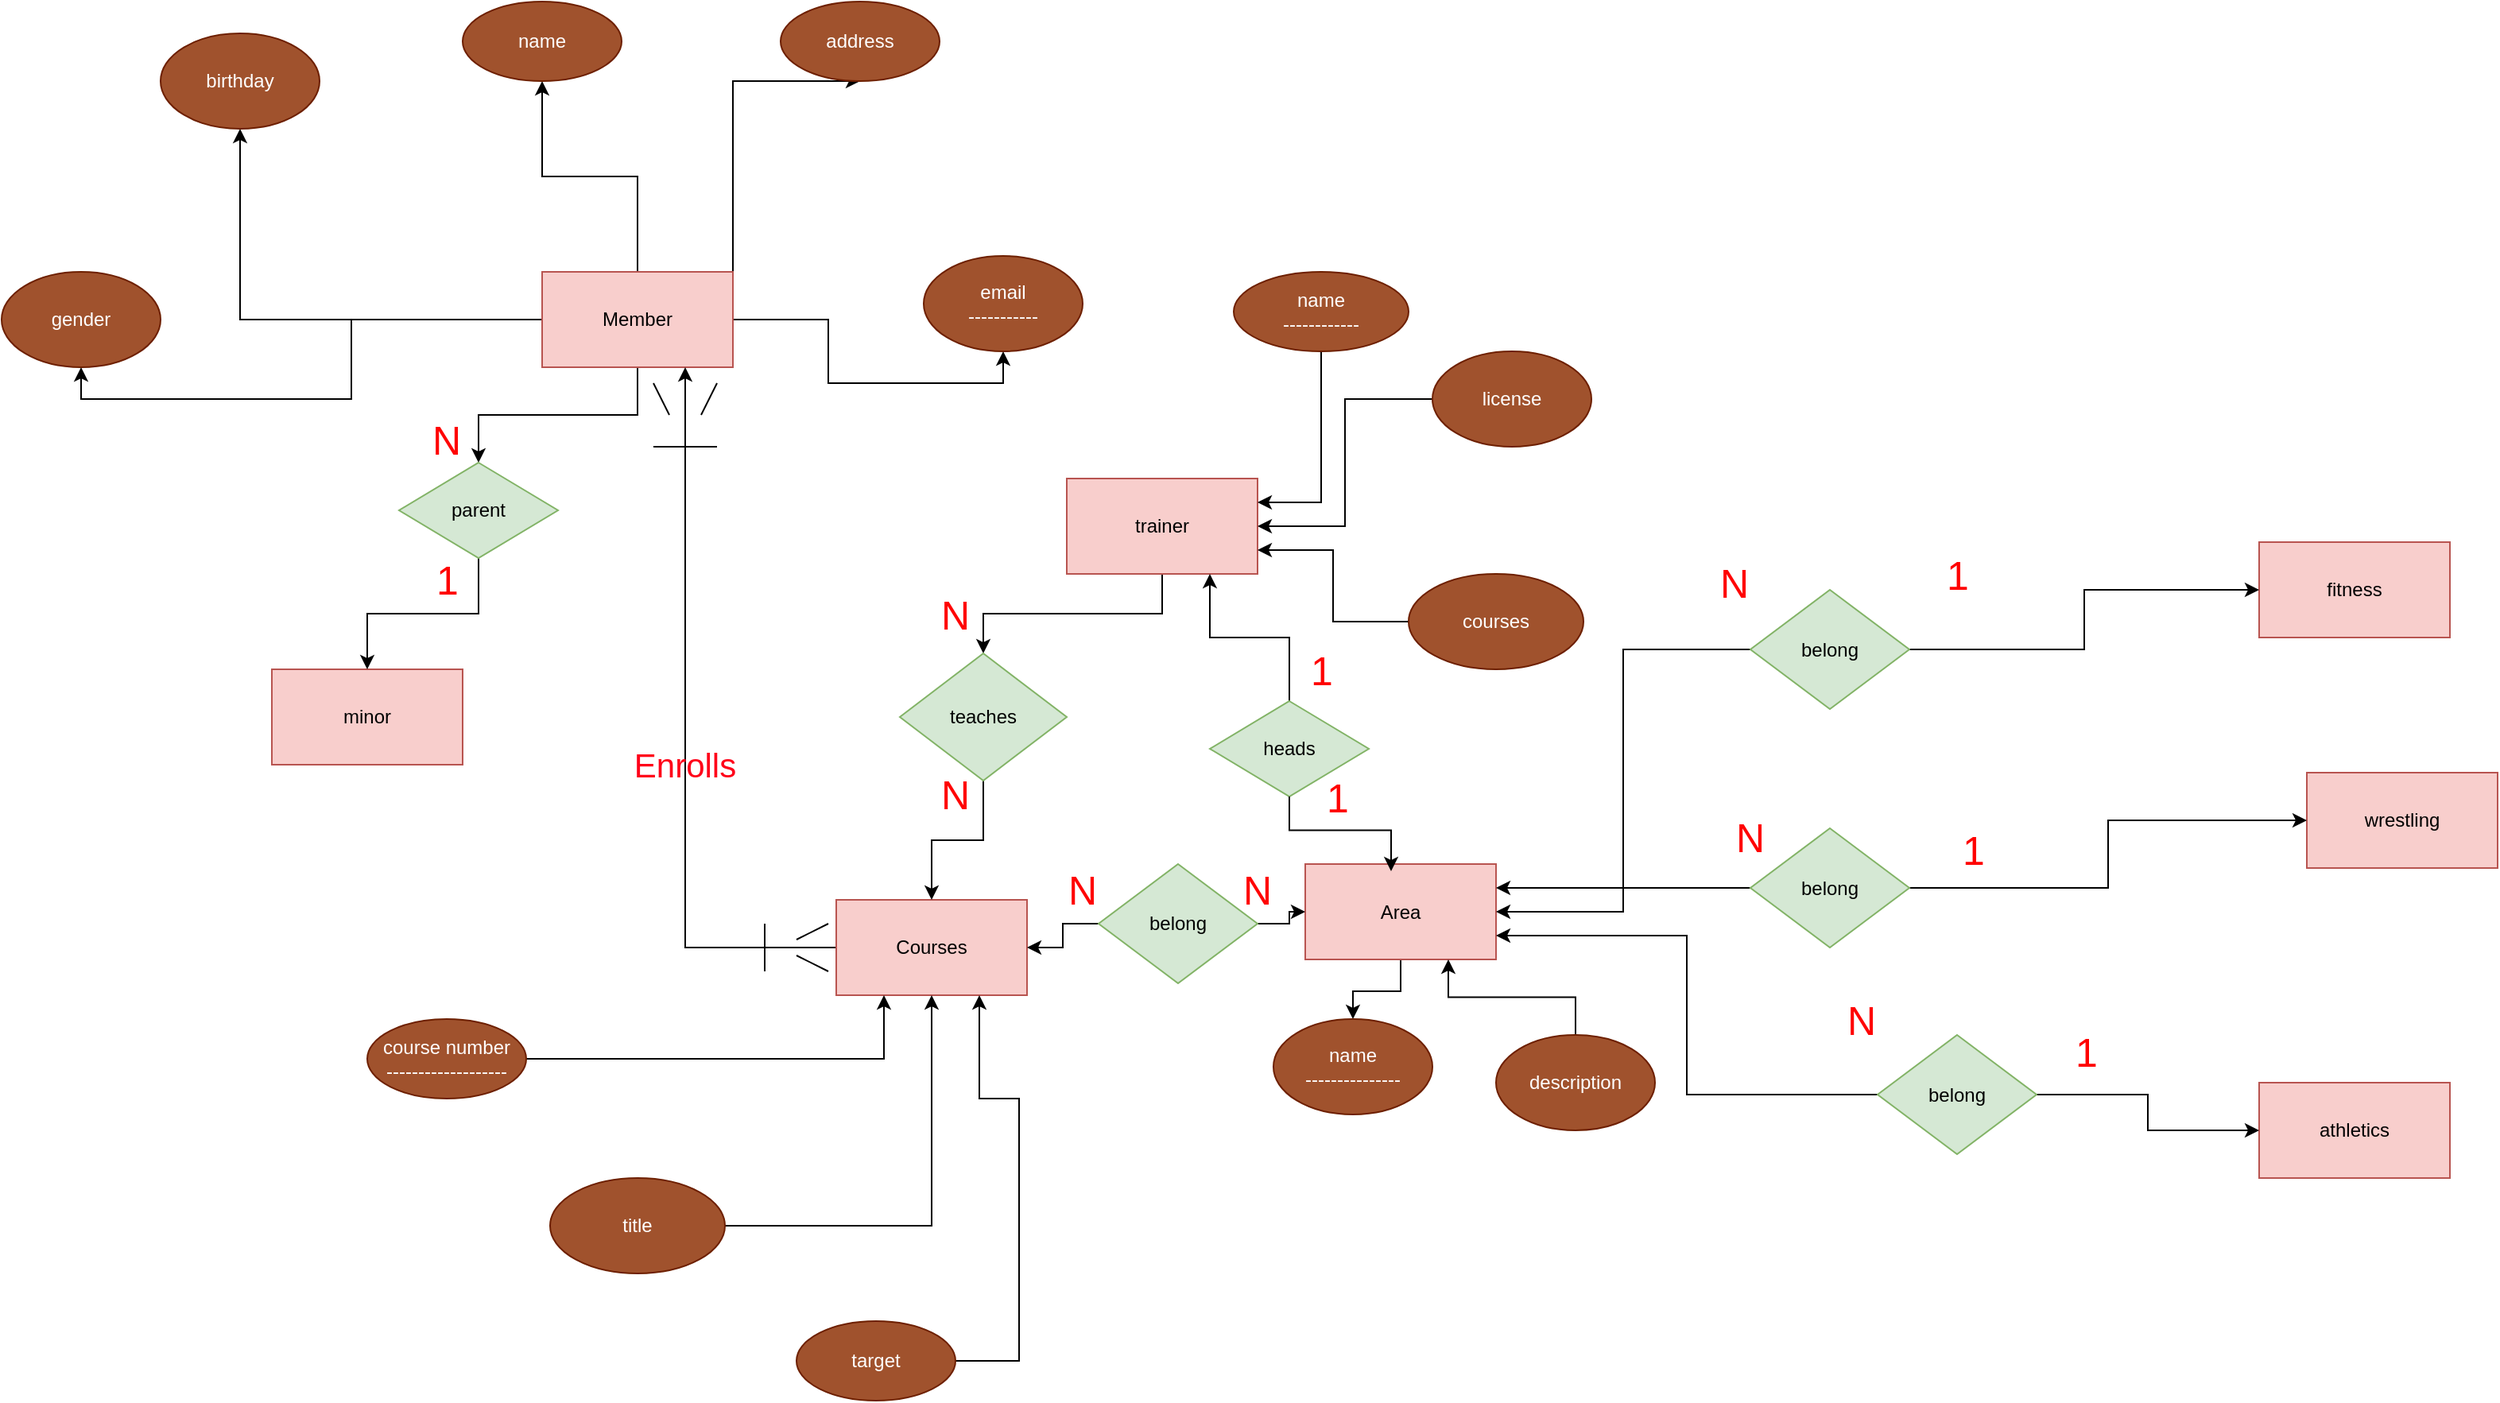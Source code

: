 <mxfile version="24.7.16">
  <diagram id="C5RBs43oDa-KdzZeNtuy" name="Page-1">
    <mxGraphModel dx="1877" dy="558" grid="1" gridSize="10" guides="1" tooltips="1" connect="1" arrows="1" fold="1" page="1" pageScale="1" pageWidth="827" pageHeight="1169" math="0" shadow="0">
      <root>
        <mxCell id="WIyWlLk6GJQsqaUBKTNV-0" />
        <mxCell id="WIyWlLk6GJQsqaUBKTNV-1" parent="WIyWlLk6GJQsqaUBKTNV-0" />
        <mxCell id="mrrCmg68fBbSFs27myiZ-0" style="edgeStyle=orthogonalEdgeStyle;rounded=0;orthogonalLoop=1;jettySize=auto;html=1;entryX=0.5;entryY=1;entryDx=0;entryDy=0;" edge="1" parent="WIyWlLk6GJQsqaUBKTNV-1" source="mrrCmg68fBbSFs27myiZ-6" target="mrrCmg68fBbSFs27myiZ-10">
          <mxGeometry relative="1" as="geometry" />
        </mxCell>
        <mxCell id="mrrCmg68fBbSFs27myiZ-1" style="edgeStyle=orthogonalEdgeStyle;rounded=0;orthogonalLoop=1;jettySize=auto;html=1;" edge="1" parent="WIyWlLk6GJQsqaUBKTNV-1" source="mrrCmg68fBbSFs27myiZ-6" target="mrrCmg68fBbSFs27myiZ-11">
          <mxGeometry relative="1" as="geometry" />
        </mxCell>
        <mxCell id="mrrCmg68fBbSFs27myiZ-2" style="edgeStyle=orthogonalEdgeStyle;rounded=0;orthogonalLoop=1;jettySize=auto;html=1;" edge="1" parent="WIyWlLk6GJQsqaUBKTNV-1" source="mrrCmg68fBbSFs27myiZ-6" target="mrrCmg68fBbSFs27myiZ-7">
          <mxGeometry relative="1" as="geometry" />
        </mxCell>
        <mxCell id="mrrCmg68fBbSFs27myiZ-3" style="edgeStyle=orthogonalEdgeStyle;rounded=0;orthogonalLoop=1;jettySize=auto;html=1;entryX=0.5;entryY=1;entryDx=0;entryDy=0;" edge="1" parent="WIyWlLk6GJQsqaUBKTNV-1" source="mrrCmg68fBbSFs27myiZ-6" target="mrrCmg68fBbSFs27myiZ-8">
          <mxGeometry relative="1" as="geometry">
            <Array as="points">
              <mxPoint x="370" y="70" />
            </Array>
          </mxGeometry>
        </mxCell>
        <mxCell id="mrrCmg68fBbSFs27myiZ-4" style="edgeStyle=orthogonalEdgeStyle;rounded=0;orthogonalLoop=1;jettySize=auto;html=1;entryX=0.5;entryY=1;entryDx=0;entryDy=0;" edge="1" parent="WIyWlLk6GJQsqaUBKTNV-1" source="mrrCmg68fBbSFs27myiZ-6" target="mrrCmg68fBbSFs27myiZ-9">
          <mxGeometry relative="1" as="geometry" />
        </mxCell>
        <mxCell id="mrrCmg68fBbSFs27myiZ-5" style="edgeStyle=orthogonalEdgeStyle;rounded=0;orthogonalLoop=1;jettySize=auto;html=1;entryX=0.5;entryY=0;entryDx=0;entryDy=0;" edge="1" parent="WIyWlLk6GJQsqaUBKTNV-1" source="mrrCmg68fBbSFs27myiZ-6" target="mrrCmg68fBbSFs27myiZ-14">
          <mxGeometry relative="1" as="geometry" />
        </mxCell>
        <mxCell id="mrrCmg68fBbSFs27myiZ-6" value="Member" style="rounded=0;whiteSpace=wrap;html=1;fillColor=#f8cecc;strokeColor=#b85450;" vertex="1" parent="WIyWlLk6GJQsqaUBKTNV-1">
          <mxGeometry x="250" y="190" width="120" height="60" as="geometry" />
        </mxCell>
        <mxCell id="mrrCmg68fBbSFs27myiZ-7" value="name" style="ellipse;whiteSpace=wrap;html=1;fillColor=#a0522d;fontColor=#ffffff;strokeColor=#6D1F00;" vertex="1" parent="WIyWlLk6GJQsqaUBKTNV-1">
          <mxGeometry x="200" y="20" width="100" height="50" as="geometry" />
        </mxCell>
        <mxCell id="mrrCmg68fBbSFs27myiZ-8" value="address" style="ellipse;whiteSpace=wrap;html=1;fillColor=#a0522d;fontColor=#ffffff;strokeColor=#6D1F00;" vertex="1" parent="WIyWlLk6GJQsqaUBKTNV-1">
          <mxGeometry x="400" y="20" width="100" height="50" as="geometry" />
        </mxCell>
        <mxCell id="mrrCmg68fBbSFs27myiZ-9" value="email&lt;div&gt;-----------&lt;/div&gt;" style="ellipse;whiteSpace=wrap;html=1;fillColor=#a0522d;fontColor=#ffffff;strokeColor=#6D1F00;" vertex="1" parent="WIyWlLk6GJQsqaUBKTNV-1">
          <mxGeometry x="490" y="180" width="100" height="60" as="geometry" />
        </mxCell>
        <mxCell id="mrrCmg68fBbSFs27myiZ-10" value="gender" style="ellipse;whiteSpace=wrap;html=1;fillColor=#a0522d;fontColor=#ffffff;strokeColor=#6D1F00;" vertex="1" parent="WIyWlLk6GJQsqaUBKTNV-1">
          <mxGeometry x="-90" y="190" width="100" height="60" as="geometry" />
        </mxCell>
        <mxCell id="mrrCmg68fBbSFs27myiZ-11" value="birthday" style="ellipse;whiteSpace=wrap;html=1;fillColor=#a0522d;fontColor=#ffffff;strokeColor=#6D1F00;" vertex="1" parent="WIyWlLk6GJQsqaUBKTNV-1">
          <mxGeometry x="10" y="40" width="100" height="60" as="geometry" />
        </mxCell>
        <mxCell id="mrrCmg68fBbSFs27myiZ-12" value="minor" style="rounded=0;whiteSpace=wrap;html=1;fillColor=#f8cecc;strokeColor=#b85450;" vertex="1" parent="WIyWlLk6GJQsqaUBKTNV-1">
          <mxGeometry x="80" y="440" width="120" height="60" as="geometry" />
        </mxCell>
        <mxCell id="mrrCmg68fBbSFs27myiZ-13" style="edgeStyle=orthogonalEdgeStyle;rounded=0;orthogonalLoop=1;jettySize=auto;html=1;entryX=0.5;entryY=0;entryDx=0;entryDy=0;" edge="1" parent="WIyWlLk6GJQsqaUBKTNV-1" source="mrrCmg68fBbSFs27myiZ-14" target="mrrCmg68fBbSFs27myiZ-12">
          <mxGeometry relative="1" as="geometry" />
        </mxCell>
        <mxCell id="mrrCmg68fBbSFs27myiZ-14" value="parent" style="rhombus;whiteSpace=wrap;html=1;fillColor=#d5e8d4;strokeColor=#82b366;" vertex="1" parent="WIyWlLk6GJQsqaUBKTNV-1">
          <mxGeometry x="160" y="310" width="100" height="60" as="geometry" />
        </mxCell>
        <mxCell id="mrrCmg68fBbSFs27myiZ-15" style="edgeStyle=orthogonalEdgeStyle;rounded=0;orthogonalLoop=1;jettySize=auto;html=1;entryX=0.75;entryY=1;entryDx=0;entryDy=0;" edge="1" parent="WIyWlLk6GJQsqaUBKTNV-1" source="mrrCmg68fBbSFs27myiZ-16" target="mrrCmg68fBbSFs27myiZ-6">
          <mxGeometry relative="1" as="geometry" />
        </mxCell>
        <mxCell id="mrrCmg68fBbSFs27myiZ-16" value="Courses" style="rounded=0;whiteSpace=wrap;html=1;fillColor=#f8cecc;strokeColor=#b85450;" vertex="1" parent="WIyWlLk6GJQsqaUBKTNV-1">
          <mxGeometry x="435" y="585" width="120" height="60" as="geometry" />
        </mxCell>
        <mxCell id="mrrCmg68fBbSFs27myiZ-17" style="edgeStyle=orthogonalEdgeStyle;rounded=0;orthogonalLoop=1;jettySize=auto;html=1;entryX=0.25;entryY=1;entryDx=0;entryDy=0;" edge="1" parent="WIyWlLk6GJQsqaUBKTNV-1" source="mrrCmg68fBbSFs27myiZ-18" target="mrrCmg68fBbSFs27myiZ-16">
          <mxGeometry relative="1" as="geometry" />
        </mxCell>
        <mxCell id="mrrCmg68fBbSFs27myiZ-18" value="course number&lt;div&gt;-------------------&lt;/div&gt;" style="ellipse;whiteSpace=wrap;html=1;fillColor=#a0522d;fontColor=#ffffff;strokeColor=#6D1F00;" vertex="1" parent="WIyWlLk6GJQsqaUBKTNV-1">
          <mxGeometry x="140" y="660" width="100" height="50" as="geometry" />
        </mxCell>
        <mxCell id="mrrCmg68fBbSFs27myiZ-19" style="edgeStyle=orthogonalEdgeStyle;rounded=0;orthogonalLoop=1;jettySize=auto;html=1;" edge="1" parent="WIyWlLk6GJQsqaUBKTNV-1" source="mrrCmg68fBbSFs27myiZ-20" target="mrrCmg68fBbSFs27myiZ-16">
          <mxGeometry relative="1" as="geometry" />
        </mxCell>
        <mxCell id="mrrCmg68fBbSFs27myiZ-20" value="title" style="ellipse;whiteSpace=wrap;html=1;fillColor=#a0522d;fontColor=#ffffff;strokeColor=#6D1F00;" vertex="1" parent="WIyWlLk6GJQsqaUBKTNV-1">
          <mxGeometry x="255" y="760" width="110" height="60" as="geometry" />
        </mxCell>
        <mxCell id="mrrCmg68fBbSFs27myiZ-21" style="edgeStyle=orthogonalEdgeStyle;rounded=0;orthogonalLoop=1;jettySize=auto;html=1;entryX=0.75;entryY=1;entryDx=0;entryDy=0;" edge="1" parent="WIyWlLk6GJQsqaUBKTNV-1" source="mrrCmg68fBbSFs27myiZ-22" target="mrrCmg68fBbSFs27myiZ-16">
          <mxGeometry relative="1" as="geometry">
            <Array as="points">
              <mxPoint x="550" y="875" />
              <mxPoint x="550" y="710" />
              <mxPoint x="525" y="710" />
            </Array>
          </mxGeometry>
        </mxCell>
        <mxCell id="mrrCmg68fBbSFs27myiZ-22" value="target" style="ellipse;whiteSpace=wrap;html=1;fillColor=#a0522d;fontColor=#ffffff;strokeColor=#6D1F00;" vertex="1" parent="WIyWlLk6GJQsqaUBKTNV-1">
          <mxGeometry x="410" y="850" width="100" height="50" as="geometry" />
        </mxCell>
        <mxCell id="mrrCmg68fBbSFs27myiZ-23" style="edgeStyle=orthogonalEdgeStyle;rounded=0;orthogonalLoop=1;jettySize=auto;html=1;entryX=0.5;entryY=0;entryDx=0;entryDy=0;" edge="1" parent="WIyWlLk6GJQsqaUBKTNV-1" source="mrrCmg68fBbSFs27myiZ-24" target="mrrCmg68fBbSFs27myiZ-32">
          <mxGeometry relative="1" as="geometry" />
        </mxCell>
        <mxCell id="mrrCmg68fBbSFs27myiZ-24" value="trainer" style="rounded=0;whiteSpace=wrap;html=1;fillColor=#f8cecc;strokeColor=#b85450;" vertex="1" parent="WIyWlLk6GJQsqaUBKTNV-1">
          <mxGeometry x="580" y="320" width="120" height="60" as="geometry" />
        </mxCell>
        <mxCell id="mrrCmg68fBbSFs27myiZ-25" style="edgeStyle=orthogonalEdgeStyle;rounded=0;orthogonalLoop=1;jettySize=auto;html=1;entryX=1;entryY=0.25;entryDx=0;entryDy=0;" edge="1" parent="WIyWlLk6GJQsqaUBKTNV-1" source="mrrCmg68fBbSFs27myiZ-26" target="mrrCmg68fBbSFs27myiZ-24">
          <mxGeometry relative="1" as="geometry" />
        </mxCell>
        <mxCell id="mrrCmg68fBbSFs27myiZ-26" value="name&lt;div&gt;------------&lt;/div&gt;" style="ellipse;whiteSpace=wrap;html=1;fillColor=#a0522d;fontColor=#ffffff;strokeColor=#6D1F00;" vertex="1" parent="WIyWlLk6GJQsqaUBKTNV-1">
          <mxGeometry x="685" y="190" width="110" height="50" as="geometry" />
        </mxCell>
        <mxCell id="mrrCmg68fBbSFs27myiZ-27" style="edgeStyle=orthogonalEdgeStyle;rounded=0;orthogonalLoop=1;jettySize=auto;html=1;entryX=1;entryY=0.5;entryDx=0;entryDy=0;" edge="1" parent="WIyWlLk6GJQsqaUBKTNV-1" source="mrrCmg68fBbSFs27myiZ-28" target="mrrCmg68fBbSFs27myiZ-24">
          <mxGeometry relative="1" as="geometry" />
        </mxCell>
        <mxCell id="mrrCmg68fBbSFs27myiZ-28" value="license" style="ellipse;whiteSpace=wrap;html=1;fillColor=#a0522d;fontColor=#ffffff;strokeColor=#6D1F00;" vertex="1" parent="WIyWlLk6GJQsqaUBKTNV-1">
          <mxGeometry x="810" y="240" width="100" height="60" as="geometry" />
        </mxCell>
        <mxCell id="mrrCmg68fBbSFs27myiZ-29" style="edgeStyle=orthogonalEdgeStyle;rounded=0;orthogonalLoop=1;jettySize=auto;html=1;entryX=1;entryY=0.75;entryDx=0;entryDy=0;" edge="1" parent="WIyWlLk6GJQsqaUBKTNV-1" source="mrrCmg68fBbSFs27myiZ-30" target="mrrCmg68fBbSFs27myiZ-24">
          <mxGeometry relative="1" as="geometry" />
        </mxCell>
        <mxCell id="mrrCmg68fBbSFs27myiZ-30" value="courses" style="ellipse;whiteSpace=wrap;html=1;fillColor=#a0522d;fontColor=#ffffff;strokeColor=#6D1F00;" vertex="1" parent="WIyWlLk6GJQsqaUBKTNV-1">
          <mxGeometry x="795" y="380" width="110" height="60" as="geometry" />
        </mxCell>
        <mxCell id="mrrCmg68fBbSFs27myiZ-31" style="edgeStyle=orthogonalEdgeStyle;rounded=0;orthogonalLoop=1;jettySize=auto;html=1;entryX=0.5;entryY=0;entryDx=0;entryDy=0;" edge="1" parent="WIyWlLk6GJQsqaUBKTNV-1" source="mrrCmg68fBbSFs27myiZ-32" target="mrrCmg68fBbSFs27myiZ-16">
          <mxGeometry relative="1" as="geometry" />
        </mxCell>
        <mxCell id="mrrCmg68fBbSFs27myiZ-32" value="teaches" style="rhombus;whiteSpace=wrap;html=1;fillColor=#d5e8d4;strokeColor=#82b366;" vertex="1" parent="WIyWlLk6GJQsqaUBKTNV-1">
          <mxGeometry x="475" y="430" width="105" height="80" as="geometry" />
        </mxCell>
        <mxCell id="mrrCmg68fBbSFs27myiZ-33" style="edgeStyle=orthogonalEdgeStyle;rounded=0;orthogonalLoop=1;jettySize=auto;html=1;entryX=0.5;entryY=0;entryDx=0;entryDy=0;" edge="1" parent="WIyWlLk6GJQsqaUBKTNV-1" source="mrrCmg68fBbSFs27myiZ-34" target="mrrCmg68fBbSFs27myiZ-50">
          <mxGeometry relative="1" as="geometry" />
        </mxCell>
        <mxCell id="mrrCmg68fBbSFs27myiZ-34" value="Area" style="rounded=0;whiteSpace=wrap;html=1;fillColor=#f8cecc;strokeColor=#b85450;" vertex="1" parent="WIyWlLk6GJQsqaUBKTNV-1">
          <mxGeometry x="730" y="562.5" width="120" height="60" as="geometry" />
        </mxCell>
        <mxCell id="mrrCmg68fBbSFs27myiZ-35" value="fitness" style="rounded=0;whiteSpace=wrap;html=1;fillColor=#f8cecc;strokeColor=#b85450;" vertex="1" parent="WIyWlLk6GJQsqaUBKTNV-1">
          <mxGeometry x="1330" y="360" width="120" height="60" as="geometry" />
        </mxCell>
        <mxCell id="mrrCmg68fBbSFs27myiZ-36" value="wrestling" style="rounded=0;whiteSpace=wrap;html=1;fillColor=#f8cecc;strokeColor=#b85450;" vertex="1" parent="WIyWlLk6GJQsqaUBKTNV-1">
          <mxGeometry x="1360" y="505" width="120" height="60" as="geometry" />
        </mxCell>
        <mxCell id="mrrCmg68fBbSFs27myiZ-37" value="athletics" style="rounded=0;whiteSpace=wrap;html=1;fillColor=#f8cecc;strokeColor=#b85450;" vertex="1" parent="WIyWlLk6GJQsqaUBKTNV-1">
          <mxGeometry x="1330" y="700" width="120" height="60" as="geometry" />
        </mxCell>
        <mxCell id="mrrCmg68fBbSFs27myiZ-38" style="edgeStyle=orthogonalEdgeStyle;rounded=0;orthogonalLoop=1;jettySize=auto;html=1;" edge="1" parent="WIyWlLk6GJQsqaUBKTNV-1" source="mrrCmg68fBbSFs27myiZ-40" target="mrrCmg68fBbSFs27myiZ-35">
          <mxGeometry relative="1" as="geometry" />
        </mxCell>
        <mxCell id="mrrCmg68fBbSFs27myiZ-39" style="edgeStyle=orthogonalEdgeStyle;rounded=0;orthogonalLoop=1;jettySize=auto;html=1;entryX=1;entryY=0.25;entryDx=0;entryDy=0;" edge="1" parent="WIyWlLk6GJQsqaUBKTNV-1" source="mrrCmg68fBbSFs27myiZ-40" target="mrrCmg68fBbSFs27myiZ-34">
          <mxGeometry relative="1" as="geometry" />
        </mxCell>
        <mxCell id="mrrCmg68fBbSFs27myiZ-40" value="belong" style="rhombus;whiteSpace=wrap;html=1;fillColor=#d5e8d4;strokeColor=#82b366;" vertex="1" parent="WIyWlLk6GJQsqaUBKTNV-1">
          <mxGeometry x="1010" y="390" width="100" height="75" as="geometry" />
        </mxCell>
        <mxCell id="mrrCmg68fBbSFs27myiZ-41" style="edgeStyle=orthogonalEdgeStyle;rounded=0;orthogonalLoop=1;jettySize=auto;html=1;entryX=0;entryY=0.5;entryDx=0;entryDy=0;" edge="1" parent="WIyWlLk6GJQsqaUBKTNV-1" source="mrrCmg68fBbSFs27myiZ-43" target="mrrCmg68fBbSFs27myiZ-36">
          <mxGeometry relative="1" as="geometry" />
        </mxCell>
        <mxCell id="mrrCmg68fBbSFs27myiZ-42" style="edgeStyle=orthogonalEdgeStyle;rounded=0;orthogonalLoop=1;jettySize=auto;html=1;entryX=1;entryY=0.5;entryDx=0;entryDy=0;" edge="1" parent="WIyWlLk6GJQsqaUBKTNV-1" source="mrrCmg68fBbSFs27myiZ-43" target="mrrCmg68fBbSFs27myiZ-34">
          <mxGeometry relative="1" as="geometry" />
        </mxCell>
        <mxCell id="mrrCmg68fBbSFs27myiZ-43" value="belong" style="rhombus;whiteSpace=wrap;html=1;fillColor=#d5e8d4;strokeColor=#82b366;" vertex="1" parent="WIyWlLk6GJQsqaUBKTNV-1">
          <mxGeometry x="1010" y="540" width="100" height="75" as="geometry" />
        </mxCell>
        <mxCell id="mrrCmg68fBbSFs27myiZ-44" style="edgeStyle=orthogonalEdgeStyle;rounded=0;orthogonalLoop=1;jettySize=auto;html=1;" edge="1" parent="WIyWlLk6GJQsqaUBKTNV-1" source="mrrCmg68fBbSFs27myiZ-46" target="mrrCmg68fBbSFs27myiZ-37">
          <mxGeometry relative="1" as="geometry" />
        </mxCell>
        <mxCell id="mrrCmg68fBbSFs27myiZ-45" style="edgeStyle=orthogonalEdgeStyle;rounded=0;orthogonalLoop=1;jettySize=auto;html=1;entryX=1;entryY=0.75;entryDx=0;entryDy=0;" edge="1" parent="WIyWlLk6GJQsqaUBKTNV-1" source="mrrCmg68fBbSFs27myiZ-46" target="mrrCmg68fBbSFs27myiZ-34">
          <mxGeometry relative="1" as="geometry" />
        </mxCell>
        <mxCell id="mrrCmg68fBbSFs27myiZ-46" value="belong" style="rhombus;whiteSpace=wrap;html=1;fillColor=#d5e8d4;strokeColor=#82b366;" vertex="1" parent="WIyWlLk6GJQsqaUBKTNV-1">
          <mxGeometry x="1090" y="670" width="100" height="75" as="geometry" />
        </mxCell>
        <mxCell id="mrrCmg68fBbSFs27myiZ-47" style="edgeStyle=orthogonalEdgeStyle;rounded=0;orthogonalLoop=1;jettySize=auto;html=1;" edge="1" parent="WIyWlLk6GJQsqaUBKTNV-1" source="mrrCmg68fBbSFs27myiZ-49" target="mrrCmg68fBbSFs27myiZ-34">
          <mxGeometry relative="1" as="geometry" />
        </mxCell>
        <mxCell id="mrrCmg68fBbSFs27myiZ-48" style="edgeStyle=orthogonalEdgeStyle;rounded=0;orthogonalLoop=1;jettySize=auto;html=1;entryX=1;entryY=0.5;entryDx=0;entryDy=0;" edge="1" parent="WIyWlLk6GJQsqaUBKTNV-1" source="mrrCmg68fBbSFs27myiZ-49" target="mrrCmg68fBbSFs27myiZ-16">
          <mxGeometry relative="1" as="geometry" />
        </mxCell>
        <mxCell id="mrrCmg68fBbSFs27myiZ-49" value="belong" style="rhombus;whiteSpace=wrap;html=1;fillColor=#d5e8d4;strokeColor=#82b366;" vertex="1" parent="WIyWlLk6GJQsqaUBKTNV-1">
          <mxGeometry x="600" y="562.5" width="100" height="75" as="geometry" />
        </mxCell>
        <mxCell id="mrrCmg68fBbSFs27myiZ-50" value="name&lt;div&gt;---------------&lt;/div&gt;" style="ellipse;whiteSpace=wrap;html=1;fillColor=#a0522d;fontColor=#ffffff;strokeColor=#6D1F00;" vertex="1" parent="WIyWlLk6GJQsqaUBKTNV-1">
          <mxGeometry x="710" y="660" width="100" height="60" as="geometry" />
        </mxCell>
        <mxCell id="mrrCmg68fBbSFs27myiZ-51" style="edgeStyle=orthogonalEdgeStyle;rounded=0;orthogonalLoop=1;jettySize=auto;html=1;entryX=0.75;entryY=1;entryDx=0;entryDy=0;" edge="1" parent="WIyWlLk6GJQsqaUBKTNV-1" source="mrrCmg68fBbSFs27myiZ-52" target="mrrCmg68fBbSFs27myiZ-34">
          <mxGeometry relative="1" as="geometry" />
        </mxCell>
        <mxCell id="mrrCmg68fBbSFs27myiZ-52" value="description" style="ellipse;whiteSpace=wrap;html=1;fillColor=#a0522d;fontColor=#ffffff;strokeColor=#6D1F00;" vertex="1" parent="WIyWlLk6GJQsqaUBKTNV-1">
          <mxGeometry x="850" y="670" width="100" height="60" as="geometry" />
        </mxCell>
        <mxCell id="mrrCmg68fBbSFs27myiZ-53" style="edgeStyle=orthogonalEdgeStyle;rounded=0;orthogonalLoop=1;jettySize=auto;html=1;entryX=0.75;entryY=1;entryDx=0;entryDy=0;" edge="1" parent="WIyWlLk6GJQsqaUBKTNV-1" source="mrrCmg68fBbSFs27myiZ-54" target="mrrCmg68fBbSFs27myiZ-24">
          <mxGeometry relative="1" as="geometry" />
        </mxCell>
        <mxCell id="mrrCmg68fBbSFs27myiZ-54" value="heads" style="rhombus;whiteSpace=wrap;html=1;fillColor=#d5e8d4;strokeColor=#82b366;" vertex="1" parent="WIyWlLk6GJQsqaUBKTNV-1">
          <mxGeometry x="670" y="460" width="100" height="60" as="geometry" />
        </mxCell>
        <mxCell id="mrrCmg68fBbSFs27myiZ-55" style="edgeStyle=orthogonalEdgeStyle;rounded=0;orthogonalLoop=1;jettySize=auto;html=1;entryX=0.45;entryY=0.075;entryDx=0;entryDy=0;entryPerimeter=0;" edge="1" parent="WIyWlLk6GJQsqaUBKTNV-1" source="mrrCmg68fBbSFs27myiZ-54" target="mrrCmg68fBbSFs27myiZ-34">
          <mxGeometry relative="1" as="geometry" />
        </mxCell>
        <mxCell id="mrrCmg68fBbSFs27myiZ-56" value="&lt;font style=&quot;font-size: 25px;&quot;&gt;N&lt;/font&gt;" style="text;html=1;align=center;verticalAlign=middle;whiteSpace=wrap;rounded=0;fontColor=#FF0303;" vertex="1" parent="WIyWlLk6GJQsqaUBKTNV-1">
          <mxGeometry x="160" y="280" width="60" height="30" as="geometry" />
        </mxCell>
        <mxCell id="mrrCmg68fBbSFs27myiZ-57" value="&lt;font color=&quot;#ff0000&quot; style=&quot;font-size: 25px;&quot;&gt;1&lt;/font&gt;" style="text;html=1;align=center;verticalAlign=middle;resizable=0;points=[];autosize=1;strokeColor=none;fillColor=none;" vertex="1" parent="WIyWlLk6GJQsqaUBKTNV-1">
          <mxGeometry x="170" y="363" width="40" height="40" as="geometry" />
        </mxCell>
        <mxCell id="mrrCmg68fBbSFs27myiZ-58" value="&lt;font color=&quot;#ff0000&quot; style=&quot;font-size: 25px;&quot;&gt;1&lt;/font&gt;" style="text;html=1;align=center;verticalAlign=middle;resizable=0;points=[];autosize=1;strokeColor=none;fillColor=none;" vertex="1" parent="WIyWlLk6GJQsqaUBKTNV-1">
          <mxGeometry x="720" y="420" width="40" height="40" as="geometry" />
        </mxCell>
        <mxCell id="mrrCmg68fBbSFs27myiZ-59" value="&lt;font color=&quot;#ff0000&quot; style=&quot;font-size: 25px;&quot;&gt;1&lt;/font&gt;" style="text;html=1;align=center;verticalAlign=middle;resizable=0;points=[];autosize=1;strokeColor=none;fillColor=none;" vertex="1" parent="WIyWlLk6GJQsqaUBKTNV-1">
          <mxGeometry x="730" y="500" width="40" height="40" as="geometry" />
        </mxCell>
        <mxCell id="mrrCmg68fBbSFs27myiZ-60" value="&lt;font style=&quot;font-size: 25px;&quot;&gt;N&lt;/font&gt;" style="text;html=1;align=center;verticalAlign=middle;whiteSpace=wrap;rounded=0;fontColor=#FF0303;" vertex="1" parent="WIyWlLk6GJQsqaUBKTNV-1">
          <mxGeometry x="560" y="562.5" width="60" height="30" as="geometry" />
        </mxCell>
        <mxCell id="mrrCmg68fBbSFs27myiZ-61" value="&lt;font style=&quot;font-size: 25px;&quot;&gt;N&lt;/font&gt;" style="text;html=1;align=center;verticalAlign=middle;whiteSpace=wrap;rounded=0;fontColor=#FF0303;" vertex="1" parent="WIyWlLk6GJQsqaUBKTNV-1">
          <mxGeometry x="670" y="562.5" width="60" height="30" as="geometry" />
        </mxCell>
        <mxCell id="mrrCmg68fBbSFs27myiZ-62" value="&lt;font color=&quot;#ff0000&quot; style=&quot;font-size: 25px;&quot;&gt;1&lt;/font&gt;" style="text;html=1;align=center;verticalAlign=middle;resizable=0;points=[];autosize=1;strokeColor=none;fillColor=none;" vertex="1" parent="WIyWlLk6GJQsqaUBKTNV-1">
          <mxGeometry x="1130" y="532.5" width="40" height="40" as="geometry" />
        </mxCell>
        <mxCell id="mrrCmg68fBbSFs27myiZ-63" value="&lt;font color=&quot;#ff0000&quot; style=&quot;font-size: 25px;&quot;&gt;1&lt;/font&gt;" style="text;html=1;align=center;verticalAlign=middle;resizable=0;points=[];autosize=1;strokeColor=none;fillColor=none;" vertex="1" parent="WIyWlLk6GJQsqaUBKTNV-1">
          <mxGeometry x="1120" y="360" width="40" height="40" as="geometry" />
        </mxCell>
        <mxCell id="mrrCmg68fBbSFs27myiZ-64" value="&lt;font color=&quot;#ff0000&quot; style=&quot;font-size: 25px;&quot;&gt;1&lt;/font&gt;" style="text;html=1;align=center;verticalAlign=middle;resizable=0;points=[];autosize=1;strokeColor=none;fillColor=none;" vertex="1" parent="WIyWlLk6GJQsqaUBKTNV-1">
          <mxGeometry x="1201" y="660" width="40" height="40" as="geometry" />
        </mxCell>
        <mxCell id="mrrCmg68fBbSFs27myiZ-65" value="&lt;font style=&quot;font-size: 25px;&quot;&gt;N&lt;/font&gt;" style="text;html=1;align=center;verticalAlign=middle;whiteSpace=wrap;rounded=0;fontColor=#FF0303;" vertex="1" parent="WIyWlLk6GJQsqaUBKTNV-1">
          <mxGeometry x="970" y="370" width="60" height="30" as="geometry" />
        </mxCell>
        <mxCell id="mrrCmg68fBbSFs27myiZ-66" value="&lt;font style=&quot;font-size: 25px;&quot;&gt;N&lt;/font&gt;" style="text;html=1;align=center;verticalAlign=middle;whiteSpace=wrap;rounded=0;fontColor=#FF0303;" vertex="1" parent="WIyWlLk6GJQsqaUBKTNV-1">
          <mxGeometry x="980" y="530" width="60" height="30" as="geometry" />
        </mxCell>
        <mxCell id="mrrCmg68fBbSFs27myiZ-67" value="&lt;font style=&quot;font-size: 25px;&quot;&gt;N&lt;/font&gt;" style="text;html=1;align=center;verticalAlign=middle;whiteSpace=wrap;rounded=0;fontColor=#FF0303;" vertex="1" parent="WIyWlLk6GJQsqaUBKTNV-1">
          <mxGeometry x="1050" y="645" width="60" height="30" as="geometry" />
        </mxCell>
        <mxCell id="mrrCmg68fBbSFs27myiZ-68" value="&lt;font style=&quot;font-size: 25px;&quot;&gt;N&lt;/font&gt;" style="text;html=1;align=center;verticalAlign=middle;whiteSpace=wrap;rounded=0;fontColor=#FF0303;" vertex="1" parent="WIyWlLk6GJQsqaUBKTNV-1">
          <mxGeometry x="480" y="390" width="60" height="30" as="geometry" />
        </mxCell>
        <mxCell id="mrrCmg68fBbSFs27myiZ-69" value="&lt;font style=&quot;font-size: 25px;&quot;&gt;N&lt;/font&gt;" style="text;html=1;align=center;verticalAlign=middle;whiteSpace=wrap;rounded=0;fontColor=#FF0303;" vertex="1" parent="WIyWlLk6GJQsqaUBKTNV-1">
          <mxGeometry x="480" y="502.5" width="60" height="30" as="geometry" />
        </mxCell>
        <mxCell id="mrrCmg68fBbSFs27myiZ-71" value="" style="endArrow=none;html=1;rounded=0;" edge="1" parent="WIyWlLk6GJQsqaUBKTNV-1">
          <mxGeometry width="50" height="50" relative="1" as="geometry">
            <mxPoint x="410" y="610" as="sourcePoint" />
            <mxPoint x="430" y="600" as="targetPoint" />
          </mxGeometry>
        </mxCell>
        <mxCell id="mrrCmg68fBbSFs27myiZ-72" value="" style="endArrow=none;html=1;rounded=0;" edge="1" parent="WIyWlLk6GJQsqaUBKTNV-1">
          <mxGeometry width="50" height="50" relative="1" as="geometry">
            <mxPoint x="410" y="620" as="sourcePoint" />
            <mxPoint x="430" y="630" as="targetPoint" />
          </mxGeometry>
        </mxCell>
        <mxCell id="mrrCmg68fBbSFs27myiZ-73" value="" style="endArrow=none;html=1;rounded=0;" edge="1" parent="WIyWlLk6GJQsqaUBKTNV-1">
          <mxGeometry width="50" height="50" relative="1" as="geometry">
            <mxPoint x="390" y="630" as="sourcePoint" />
            <mxPoint x="390" y="600" as="targetPoint" />
          </mxGeometry>
        </mxCell>
        <mxCell id="mrrCmg68fBbSFs27myiZ-74" value="" style="endArrow=none;html=1;rounded=0;" edge="1" parent="WIyWlLk6GJQsqaUBKTNV-1">
          <mxGeometry width="50" height="50" relative="1" as="geometry">
            <mxPoint x="330" y="280" as="sourcePoint" />
            <mxPoint x="320" y="260" as="targetPoint" />
          </mxGeometry>
        </mxCell>
        <mxCell id="mrrCmg68fBbSFs27myiZ-75" value="" style="endArrow=none;html=1;rounded=0;" edge="1" parent="WIyWlLk6GJQsqaUBKTNV-1">
          <mxGeometry width="50" height="50" relative="1" as="geometry">
            <mxPoint x="350" y="280" as="sourcePoint" />
            <mxPoint x="360" y="260" as="targetPoint" />
          </mxGeometry>
        </mxCell>
        <mxCell id="mrrCmg68fBbSFs27myiZ-76" value="" style="endArrow=none;html=1;rounded=0;" edge="1" parent="WIyWlLk6GJQsqaUBKTNV-1">
          <mxGeometry width="50" height="50" relative="1" as="geometry">
            <mxPoint x="320" y="300" as="sourcePoint" />
            <mxPoint x="360" y="300" as="targetPoint" />
          </mxGeometry>
        </mxCell>
        <mxCell id="mrrCmg68fBbSFs27myiZ-77" value="&lt;font style=&quot;font-size: 21px;&quot;&gt;Enrolls&lt;/font&gt;" style="text;html=1;align=center;verticalAlign=middle;whiteSpace=wrap;rounded=0;fontColor=#FF0019;" vertex="1" parent="WIyWlLk6GJQsqaUBKTNV-1">
          <mxGeometry x="310" y="485" width="60" height="30" as="geometry" />
        </mxCell>
      </root>
    </mxGraphModel>
  </diagram>
</mxfile>
